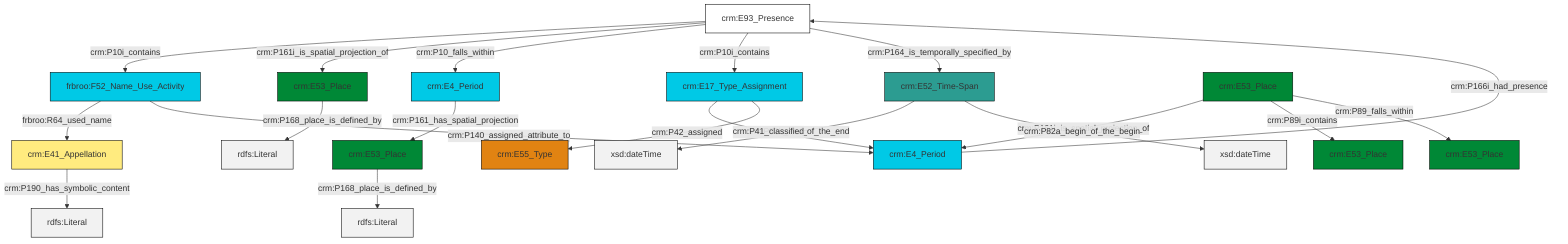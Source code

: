 graph TD
classDef Literal fill:#f2f2f2,stroke:#000000;
classDef CRM_Entity fill:#FFFFFF,stroke:#000000;
classDef Temporal_Entity fill:#00C9E6, stroke:#000000;
classDef Type fill:#E18312, stroke:#000000;
classDef Time-Span fill:#2C9C91, stroke:#000000;
classDef Appellation fill:#FFEB7F, stroke:#000000;
classDef Place fill:#008836, stroke:#000000;
classDef Persistent_Item fill:#B266B2, stroke:#000000;
classDef Conceptual_Object fill:#FFD700, stroke:#000000;
classDef Physical_Thing fill:#D2B48C, stroke:#000000;
classDef Actor fill:#f58aad, stroke:#000000;
classDef PC_Classes fill:#4ce600, stroke:#000000;
classDef Multi fill:#cccccc,stroke:#000000;

0["crm:E52_Time-Span"]:::Time-Span -->|crm:P82b_end_of_the_end| 1[xsd:dateTime]:::Literal
2["crm:E93_Presence"]:::CRM_Entity -->|crm:P10i_contains| 3["frbroo:F52_Name_Use_Activity"]:::Temporal_Entity
6["crm:E17_Type_Assignment"]:::Temporal_Entity -->|crm:P41_classified| 7["crm:E4_Period"]:::Temporal_Entity
4["crm:E41_Appellation"]:::Appellation -->|crm:P190_has_symbolic_content| 9[rdfs:Literal]:::Literal
2["crm:E93_Presence"]:::CRM_Entity -->|crm:P161i_is_spatial_projection_of| 13["crm:E53_Place"]:::Place
3["frbroo:F52_Name_Use_Activity"]:::Temporal_Entity -->|frbroo:R64_used_name| 4["crm:E41_Appellation"]:::Appellation
13["crm:E53_Place"]:::Place -->|crm:P168_place_is_defined_by| 27[rdfs:Literal]:::Literal
15["crm:E53_Place"]:::Place -->|crm:P168_place_is_defined_by| 28[rdfs:Literal]:::Literal
3["frbroo:F52_Name_Use_Activity"]:::Temporal_Entity -->|crm:P140_assigned_attribute_to| 7["crm:E4_Period"]:::Temporal_Entity
6["crm:E17_Type_Assignment"]:::Temporal_Entity -->|crm:P42_assigned| 19["crm:E55_Type"]:::Type
7["crm:E4_Period"]:::Temporal_Entity -->|crm:P166i_had_presence| 2["crm:E93_Presence"]:::CRM_Entity
21["crm:E53_Place"]:::Place -->|crm:P161i_is_spatial_projection_of| 7["crm:E4_Period"]:::Temporal_Entity
2["crm:E93_Presence"]:::CRM_Entity -->|crm:P10_falls_within| 17["crm:E4_Period"]:::Temporal_Entity
0["crm:E52_Time-Span"]:::Time-Span -->|crm:P82a_begin_of_the_begin| 29[xsd:dateTime]:::Literal
2["crm:E93_Presence"]:::CRM_Entity -->|crm:P10i_contains| 6["crm:E17_Type_Assignment"]:::Temporal_Entity
21["crm:E53_Place"]:::Place -->|crm:P89i_contains| 11["crm:E53_Place"]:::Place
2["crm:E93_Presence"]:::CRM_Entity -->|crm:P164_is_temporally_specified_by| 0["crm:E52_Time-Span"]:::Time-Span
17["crm:E4_Period"]:::Temporal_Entity -->|crm:P161_has_spatial_projection| 15["crm:E53_Place"]:::Place
21["crm:E53_Place"]:::Place -->|crm:P89_falls_within| 23["crm:E53_Place"]:::Place